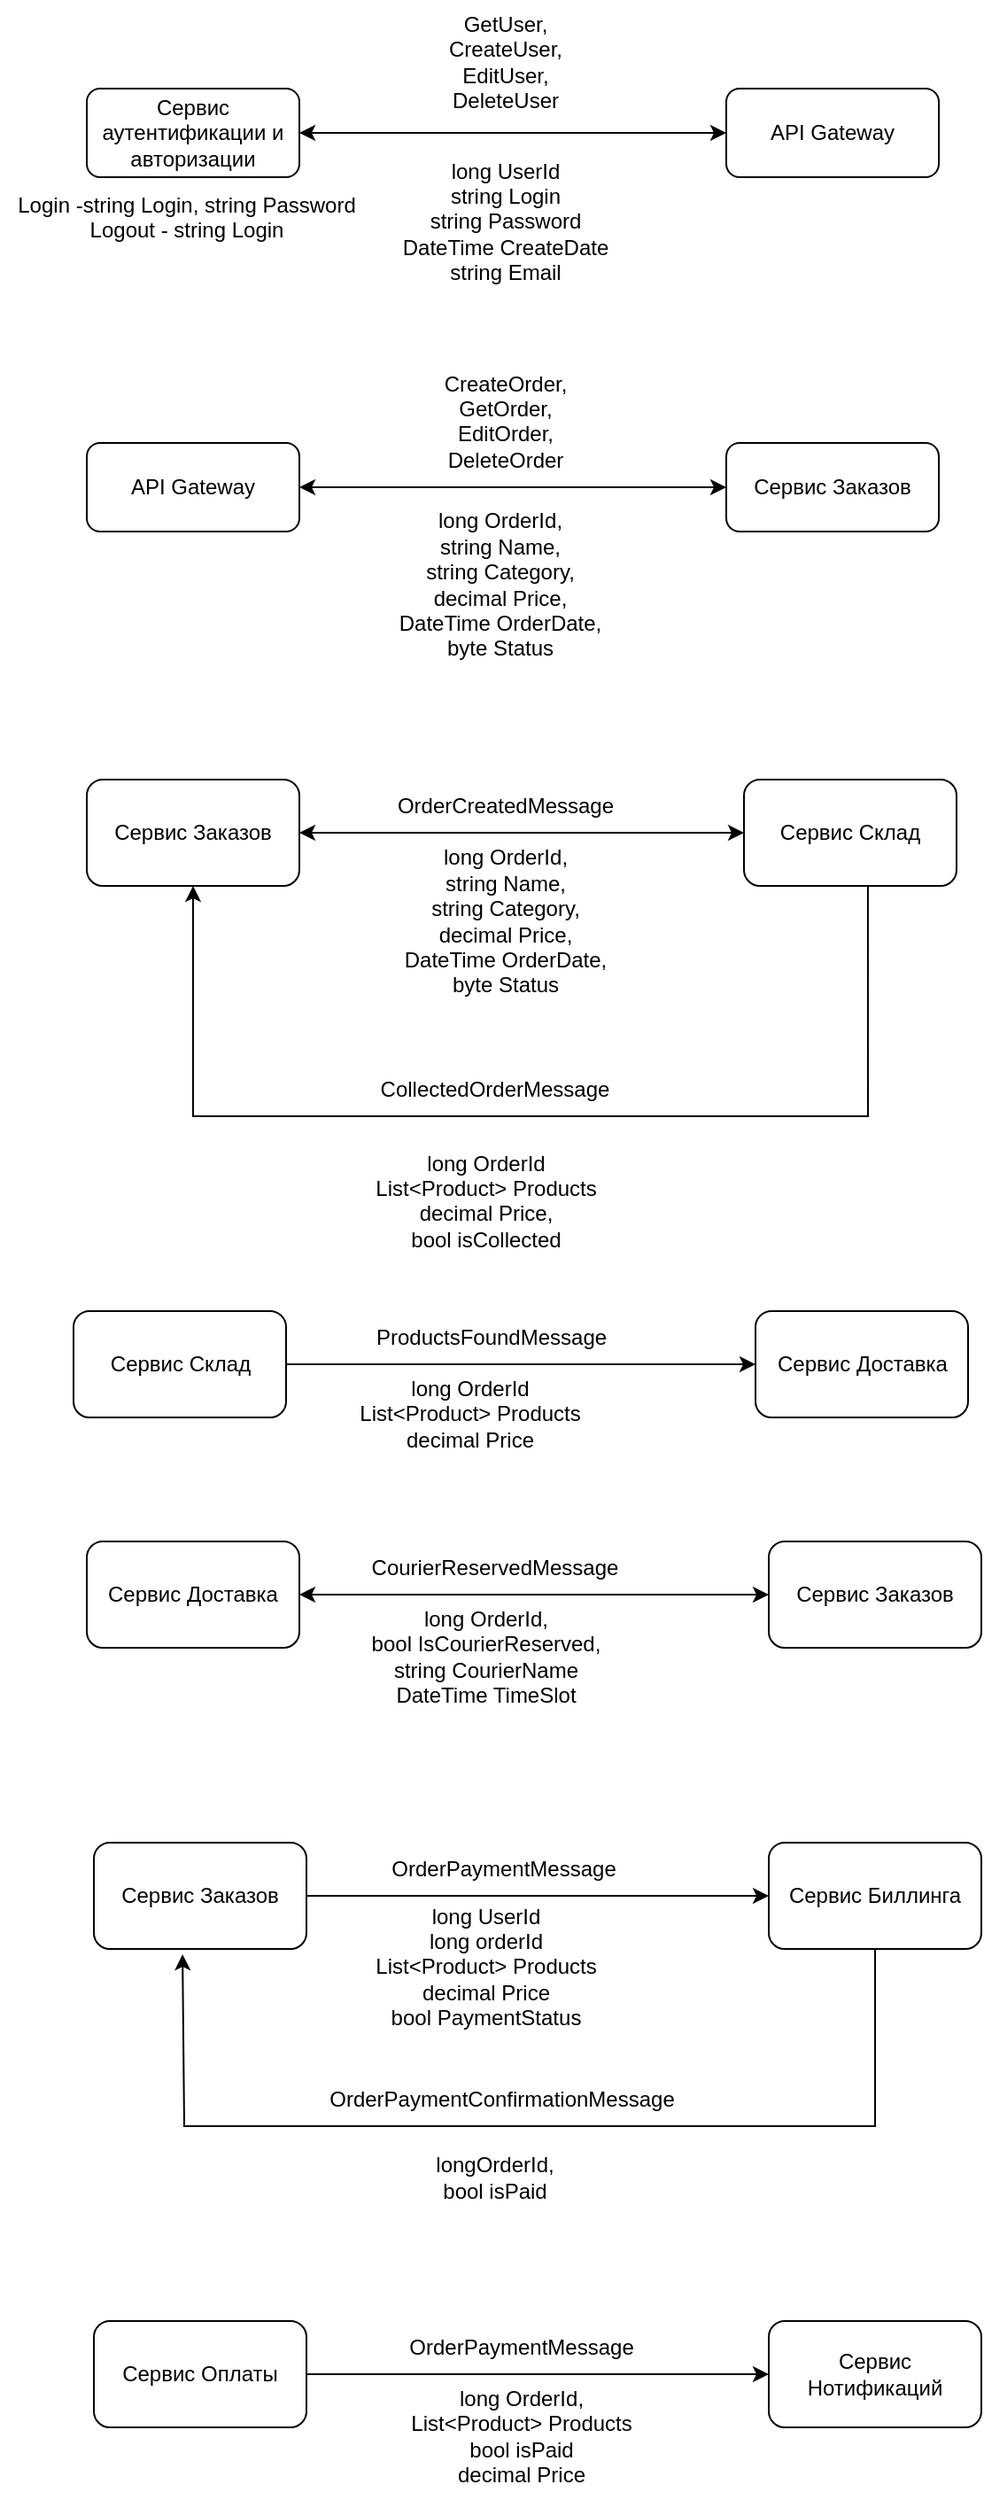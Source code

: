 <mxfile version="24.5.5" type="github">
  <diagram id="C5RBs43oDa-KdzZeNtuy" name="Page-1">
    <mxGraphModel dx="1434" dy="746" grid="1" gridSize="10" guides="1" tooltips="1" connect="1" arrows="1" fold="1" page="1" pageScale="1" pageWidth="827" pageHeight="1169" math="0" shadow="0">
      <root>
        <mxCell id="WIyWlLk6GJQsqaUBKTNV-0" />
        <mxCell id="WIyWlLk6GJQsqaUBKTNV-1" parent="WIyWlLk6GJQsqaUBKTNV-0" />
        <mxCell id="vXif_3IN8qVI8ytzE40H-0" value="API Gateway" style="rounded=1;whiteSpace=wrap;html=1;fontSize=12;glass=0;strokeWidth=1;shadow=0;" vertex="1" parent="WIyWlLk6GJQsqaUBKTNV-1">
          <mxGeometry x="440" y="100" width="120" height="50" as="geometry" />
        </mxCell>
        <mxCell id="vXif_3IN8qVI8ytzE40H-1" value="Сервис аутентификации и авторизации" style="rounded=1;whiteSpace=wrap;html=1;fontSize=12;glass=0;strokeWidth=1;shadow=0;" vertex="1" parent="WIyWlLk6GJQsqaUBKTNV-1">
          <mxGeometry x="79" y="100" width="120" height="50" as="geometry" />
        </mxCell>
        <mxCell id="vXif_3IN8qVI8ytzE40H-2" value="" style="endArrow=classic;startArrow=classic;html=1;rounded=0;exitX=1;exitY=0.5;exitDx=0;exitDy=0;entryX=0;entryY=0.5;entryDx=0;entryDy=0;" edge="1" parent="WIyWlLk6GJQsqaUBKTNV-1" source="vXif_3IN8qVI8ytzE40H-1" target="vXif_3IN8qVI8ytzE40H-0">
          <mxGeometry width="50" height="50" relative="1" as="geometry">
            <mxPoint x="390" y="210" as="sourcePoint" />
            <mxPoint x="440" y="160" as="targetPoint" />
          </mxGeometry>
        </mxCell>
        <mxCell id="vXif_3IN8qVI8ytzE40H-3" value="GetUser,&lt;div&gt;CreateUser,&lt;/div&gt;&lt;div&gt;EditUser,&lt;/div&gt;&lt;div&gt;DeleteUser&lt;/div&gt;" style="text;html=1;align=center;verticalAlign=middle;resizable=0;points=[];autosize=1;strokeColor=none;fillColor=none;" vertex="1" parent="WIyWlLk6GJQsqaUBKTNV-1">
          <mxGeometry x="270" y="50" width="90" height="70" as="geometry" />
        </mxCell>
        <mxCell id="vXif_3IN8qVI8ytzE40H-4" value="long UserId&lt;div&gt;string Login&lt;/div&gt;&lt;div&gt;string Password&lt;/div&gt;&lt;div&gt;DateTime CreateDate&lt;/div&gt;&lt;div&gt;string Email&lt;/div&gt;" style="text;html=1;align=center;verticalAlign=middle;resizable=0;points=[];autosize=1;strokeColor=none;fillColor=none;" vertex="1" parent="WIyWlLk6GJQsqaUBKTNV-1">
          <mxGeometry x="245" y="130" width="140" height="90" as="geometry" />
        </mxCell>
        <mxCell id="vXif_3IN8qVI8ytzE40H-5" value="Login -string Login, string Password&lt;div&gt;Logout - string Login&lt;br&gt;&lt;div&gt;&lt;br&gt;&lt;/div&gt;&lt;/div&gt;" style="text;html=1;align=center;verticalAlign=middle;resizable=0;points=[];autosize=1;strokeColor=none;fillColor=none;" vertex="1" parent="WIyWlLk6GJQsqaUBKTNV-1">
          <mxGeometry x="30" y="150" width="210" height="60" as="geometry" />
        </mxCell>
        <mxCell id="vXif_3IN8qVI8ytzE40H-6" value="API Gateway" style="rounded=1;whiteSpace=wrap;html=1;fontSize=12;glass=0;strokeWidth=1;shadow=0;" vertex="1" parent="WIyWlLk6GJQsqaUBKTNV-1">
          <mxGeometry x="79" y="300" width="120" height="50" as="geometry" />
        </mxCell>
        <mxCell id="vXif_3IN8qVI8ytzE40H-7" value="Сервис Заказов" style="rounded=1;whiteSpace=wrap;html=1;fontSize=12;glass=0;strokeWidth=1;shadow=0;" vertex="1" parent="WIyWlLk6GJQsqaUBKTNV-1">
          <mxGeometry x="440" y="300" width="120" height="50" as="geometry" />
        </mxCell>
        <mxCell id="vXif_3IN8qVI8ytzE40H-9" value="" style="endArrow=classic;startArrow=classic;html=1;rounded=0;exitX=1;exitY=0.5;exitDx=0;exitDy=0;entryX=0;entryY=0.5;entryDx=0;entryDy=0;" edge="1" parent="WIyWlLk6GJQsqaUBKTNV-1" source="vXif_3IN8qVI8ytzE40H-6" target="vXif_3IN8qVI8ytzE40H-7">
          <mxGeometry width="50" height="50" relative="1" as="geometry">
            <mxPoint x="210" y="310" as="sourcePoint" />
            <mxPoint x="260" y="260" as="targetPoint" />
          </mxGeometry>
        </mxCell>
        <mxCell id="vXif_3IN8qVI8ytzE40H-10" value="CreateOrder,&lt;div&gt;GetOrder,&lt;br&gt;&lt;div&gt;EditOrder,&lt;/div&gt;&lt;div&gt;DeleteOrder&lt;/div&gt;&lt;div&gt;&lt;br&gt;&lt;/div&gt;&lt;/div&gt;" style="text;html=1;align=center;verticalAlign=middle;resizable=0;points=[];autosize=1;strokeColor=none;fillColor=none;" vertex="1" parent="WIyWlLk6GJQsqaUBKTNV-1">
          <mxGeometry x="270" y="250" width="90" height="90" as="geometry" />
        </mxCell>
        <mxCell id="vXif_3IN8qVI8ytzE40H-11" value="long OrderId,&lt;div&gt;string Name,&lt;/div&gt;&lt;div&gt;string Category,&lt;/div&gt;&lt;div&gt;decimal Price,&lt;/div&gt;&lt;div&gt;DateTime OrderDate,&lt;/div&gt;&lt;div&gt;byte Status&lt;/div&gt;" style="text;html=1;align=center;verticalAlign=middle;resizable=0;points=[];autosize=1;strokeColor=none;fillColor=none;" vertex="1" parent="WIyWlLk6GJQsqaUBKTNV-1">
          <mxGeometry x="241.5" y="330" width="140" height="100" as="geometry" />
        </mxCell>
        <mxCell id="vXif_3IN8qVI8ytzE40H-12" value="Сервис Заказов" style="rounded=1;whiteSpace=wrap;html=1;fontSize=12;glass=0;strokeWidth=1;shadow=0;" vertex="1" parent="WIyWlLk6GJQsqaUBKTNV-1">
          <mxGeometry x="79" y="490" width="120" height="60" as="geometry" />
        </mxCell>
        <mxCell id="vXif_3IN8qVI8ytzE40H-13" value="Сервис Склад" style="rounded=1;whiteSpace=wrap;html=1;fontSize=12;glass=0;strokeWidth=1;shadow=0;" vertex="1" parent="WIyWlLk6GJQsqaUBKTNV-1">
          <mxGeometry x="450" y="490" width="120" height="60" as="geometry" />
        </mxCell>
        <mxCell id="vXif_3IN8qVI8ytzE40H-14" value="" style="endArrow=classic;startArrow=classic;html=1;rounded=0;exitX=1;exitY=0.5;exitDx=0;exitDy=0;entryX=0;entryY=0.5;entryDx=0;entryDy=0;" edge="1" parent="WIyWlLk6GJQsqaUBKTNV-1" source="vXif_3IN8qVI8ytzE40H-12" target="vXif_3IN8qVI8ytzE40H-13">
          <mxGeometry width="50" height="50" relative="1" as="geometry">
            <mxPoint x="210" y="510" as="sourcePoint" />
            <mxPoint x="260" y="460" as="targetPoint" />
          </mxGeometry>
        </mxCell>
        <mxCell id="vXif_3IN8qVI8ytzE40H-15" value="OrderCreatedMessage" style="text;html=1;align=center;verticalAlign=middle;resizable=0;points=[];autosize=1;strokeColor=none;fillColor=none;" vertex="1" parent="WIyWlLk6GJQsqaUBKTNV-1">
          <mxGeometry x="240" y="490" width="150" height="30" as="geometry" />
        </mxCell>
        <mxCell id="vXif_3IN8qVI8ytzE40H-16" value="long OrderId,&lt;div&gt;string Name,&lt;/div&gt;&lt;div&gt;string Category,&lt;/div&gt;&lt;div&gt;decimal Price,&lt;/div&gt;&lt;div&gt;DateTime OrderDate,&lt;/div&gt;&lt;div&gt;byte Status&lt;/div&gt;" style="text;html=1;align=center;verticalAlign=middle;resizable=0;points=[];autosize=1;strokeColor=none;fillColor=none;" vertex="1" parent="WIyWlLk6GJQsqaUBKTNV-1">
          <mxGeometry x="245" y="520" width="140" height="100" as="geometry" />
        </mxCell>
        <mxCell id="vXif_3IN8qVI8ytzE40H-17" value="Сервис Склад" style="rounded=1;whiteSpace=wrap;html=1;fontSize=12;glass=0;strokeWidth=1;shadow=0;" vertex="1" parent="WIyWlLk6GJQsqaUBKTNV-1">
          <mxGeometry x="71.5" y="790" width="120" height="60" as="geometry" />
        </mxCell>
        <mxCell id="vXif_3IN8qVI8ytzE40H-18" value="Сервис Доставка" style="rounded=1;whiteSpace=wrap;html=1;fontSize=12;glass=0;strokeWidth=1;shadow=0;" vertex="1" parent="WIyWlLk6GJQsqaUBKTNV-1">
          <mxGeometry x="456.5" y="790" width="120" height="60" as="geometry" />
        </mxCell>
        <mxCell id="vXif_3IN8qVI8ytzE40H-20" value="ProductsFoundMessage" style="text;html=1;align=center;verticalAlign=middle;resizable=0;points=[];autosize=1;strokeColor=none;fillColor=none;" vertex="1" parent="WIyWlLk6GJQsqaUBKTNV-1">
          <mxGeometry x="231.5" y="790" width="150" height="30" as="geometry" />
        </mxCell>
        <mxCell id="vXif_3IN8qVI8ytzE40H-21" value="&lt;div&gt;long OrderId&lt;/div&gt;List&amp;lt;Product&amp;gt; Products&lt;div&gt;decimal Price&lt;/div&gt;&lt;div&gt;&lt;br&gt;&lt;/div&gt;" style="text;html=1;align=center;verticalAlign=middle;resizable=0;points=[];autosize=1;strokeColor=none;fillColor=none;" vertex="1" parent="WIyWlLk6GJQsqaUBKTNV-1">
          <mxGeometry x="220" y="820" width="150" height="70" as="geometry" />
        </mxCell>
        <mxCell id="vXif_3IN8qVI8ytzE40H-22" value="Сервис Доставка" style="rounded=1;whiteSpace=wrap;html=1;fontSize=12;glass=0;strokeWidth=1;shadow=0;" vertex="1" parent="WIyWlLk6GJQsqaUBKTNV-1">
          <mxGeometry x="79" y="920" width="120" height="60" as="geometry" />
        </mxCell>
        <mxCell id="vXif_3IN8qVI8ytzE40H-23" value="Сервис Заказов" style="rounded=1;whiteSpace=wrap;html=1;fontSize=12;glass=0;strokeWidth=1;shadow=0;" vertex="1" parent="WIyWlLk6GJQsqaUBKTNV-1">
          <mxGeometry x="464" y="920" width="120" height="60" as="geometry" />
        </mxCell>
        <mxCell id="vXif_3IN8qVI8ytzE40H-24" value="" style="endArrow=classic;startArrow=classic;html=1;rounded=0;entryX=0;entryY=0.5;entryDx=0;entryDy=0;exitX=1;exitY=0.5;exitDx=0;exitDy=0;" edge="1" parent="WIyWlLk6GJQsqaUBKTNV-1" source="vXif_3IN8qVI8ytzE40H-22" target="vXif_3IN8qVI8ytzE40H-23">
          <mxGeometry width="50" height="50" relative="1" as="geometry">
            <mxPoint x="209" y="870" as="sourcePoint" />
            <mxPoint x="464" y="870" as="targetPoint" />
          </mxGeometry>
        </mxCell>
        <mxCell id="vXif_3IN8qVI8ytzE40H-25" value="CourierReservedMessage" style="text;html=1;align=center;verticalAlign=middle;resizable=0;points=[];autosize=1;strokeColor=none;fillColor=none;" vertex="1" parent="WIyWlLk6GJQsqaUBKTNV-1">
          <mxGeometry x="229" y="920" width="160" height="30" as="geometry" />
        </mxCell>
        <mxCell id="vXif_3IN8qVI8ytzE40H-26" value="long OrderId,&lt;div&gt;bool IsCourierReserved,&lt;/div&gt;&lt;div&gt;string CourierName&lt;/div&gt;&lt;div&gt;DateTime TimeSlot&lt;/div&gt;" style="text;html=1;align=center;verticalAlign=middle;resizable=0;points=[];autosize=1;strokeColor=none;fillColor=none;" vertex="1" parent="WIyWlLk6GJQsqaUBKTNV-1">
          <mxGeometry x="229" y="950" width="150" height="70" as="geometry" />
        </mxCell>
        <mxCell id="vXif_3IN8qVI8ytzE40H-27" value="Сервис Заказов" style="rounded=1;whiteSpace=wrap;html=1;fontSize=12;glass=0;strokeWidth=1;shadow=0;" vertex="1" parent="WIyWlLk6GJQsqaUBKTNV-1">
          <mxGeometry x="83" y="1090" width="120" height="60" as="geometry" />
        </mxCell>
        <mxCell id="vXif_3IN8qVI8ytzE40H-28" value="Сервис Биллинга" style="rounded=1;whiteSpace=wrap;html=1;fontSize=12;glass=0;strokeWidth=1;shadow=0;" vertex="1" parent="WIyWlLk6GJQsqaUBKTNV-1">
          <mxGeometry x="464" y="1090" width="120" height="60" as="geometry" />
        </mxCell>
        <mxCell id="vXif_3IN8qVI8ytzE40H-30" value="OrderPaymentMessage" style="text;html=1;align=center;verticalAlign=middle;resizable=0;points=[];autosize=1;strokeColor=none;fillColor=none;" vertex="1" parent="WIyWlLk6GJQsqaUBKTNV-1">
          <mxGeometry x="239" y="1090" width="150" height="30" as="geometry" />
        </mxCell>
        <mxCell id="vXif_3IN8qVI8ytzE40H-31" value="&lt;div&gt;long UserId&lt;/div&gt;long orderId&lt;div&gt;List&amp;lt;Product&amp;gt; Products&lt;br&gt;&lt;div&gt;decimal Price&lt;/div&gt;&lt;div&gt;bool PaymentStatus&lt;/div&gt;&lt;/div&gt;" style="text;html=1;align=center;verticalAlign=middle;resizable=0;points=[];autosize=1;strokeColor=none;fillColor=none;" vertex="1" parent="WIyWlLk6GJQsqaUBKTNV-1">
          <mxGeometry x="229" y="1115" width="150" height="90" as="geometry" />
        </mxCell>
        <mxCell id="vXif_3IN8qVI8ytzE40H-32" value="" style="endArrow=classic;html=1;rounded=0;exitX=1;exitY=0.5;exitDx=0;exitDy=0;" edge="1" parent="WIyWlLk6GJQsqaUBKTNV-1" source="vXif_3IN8qVI8ytzE40H-27" target="vXif_3IN8qVI8ytzE40H-28">
          <mxGeometry width="50" height="50" relative="1" as="geometry">
            <mxPoint x="214" y="1200" as="sourcePoint" />
            <mxPoint x="264" y="1150" as="targetPoint" />
          </mxGeometry>
        </mxCell>
        <mxCell id="vXif_3IN8qVI8ytzE40H-33" value="" style="endArrow=classic;html=1;rounded=0;exitX=0.5;exitY=1;exitDx=0;exitDy=0;entryX=0.417;entryY=1.05;entryDx=0;entryDy=0;entryPerimeter=0;" edge="1" parent="WIyWlLk6GJQsqaUBKTNV-1" source="vXif_3IN8qVI8ytzE40H-28" target="vXif_3IN8qVI8ytzE40H-27">
          <mxGeometry width="50" height="50" relative="1" as="geometry">
            <mxPoint x="214" y="1200" as="sourcePoint" />
            <mxPoint x="524" y="1290" as="targetPoint" />
            <Array as="points">
              <mxPoint x="524" y="1250" />
              <mxPoint x="314" y="1250" />
              <mxPoint x="134" y="1250" />
            </Array>
          </mxGeometry>
        </mxCell>
        <mxCell id="vXif_3IN8qVI8ytzE40H-34" value="OrderPaymentConfirmationMessage" style="text;html=1;align=center;verticalAlign=middle;resizable=0;points=[];autosize=1;strokeColor=none;fillColor=none;" vertex="1" parent="WIyWlLk6GJQsqaUBKTNV-1">
          <mxGeometry x="203" y="1220" width="220" height="30" as="geometry" />
        </mxCell>
        <mxCell id="vXif_3IN8qVI8ytzE40H-35" value="longOrderId,&lt;div&gt;bool isPaid&lt;/div&gt;" style="text;html=1;align=center;verticalAlign=middle;resizable=0;points=[];autosize=1;strokeColor=none;fillColor=none;" vertex="1" parent="WIyWlLk6GJQsqaUBKTNV-1">
          <mxGeometry x="264" y="1259" width="90" height="40" as="geometry" />
        </mxCell>
        <mxCell id="vXif_3IN8qVI8ytzE40H-36" value="Сервис Оплаты" style="rounded=1;whiteSpace=wrap;html=1;fontSize=12;glass=0;strokeWidth=1;shadow=0;" vertex="1" parent="WIyWlLk6GJQsqaUBKTNV-1">
          <mxGeometry x="83" y="1360" width="120" height="60" as="geometry" />
        </mxCell>
        <mxCell id="vXif_3IN8qVI8ytzE40H-37" value="Сервис Нотификаций" style="rounded=1;whiteSpace=wrap;html=1;fontSize=12;glass=0;strokeWidth=1;shadow=0;" vertex="1" parent="WIyWlLk6GJQsqaUBKTNV-1">
          <mxGeometry x="464" y="1360" width="120" height="60" as="geometry" />
        </mxCell>
        <mxCell id="vXif_3IN8qVI8ytzE40H-38" value="" style="endArrow=classic;html=1;rounded=0;exitX=1;exitY=0.5;exitDx=0;exitDy=0;entryX=0;entryY=0.5;entryDx=0;entryDy=0;" edge="1" parent="WIyWlLk6GJQsqaUBKTNV-1" source="vXif_3IN8qVI8ytzE40H-36" target="vXif_3IN8qVI8ytzE40H-37">
          <mxGeometry width="50" height="50" relative="1" as="geometry">
            <mxPoint x="214" y="1300" as="sourcePoint" />
            <mxPoint x="264" y="1250" as="targetPoint" />
          </mxGeometry>
        </mxCell>
        <mxCell id="vXif_3IN8qVI8ytzE40H-39" value="OrderPaymentMessage" style="text;html=1;align=center;verticalAlign=middle;resizable=0;points=[];autosize=1;strokeColor=none;fillColor=none;" vertex="1" parent="WIyWlLk6GJQsqaUBKTNV-1">
          <mxGeometry x="249" y="1360" width="150" height="30" as="geometry" />
        </mxCell>
        <mxCell id="vXif_3IN8qVI8ytzE40H-40" value="long OrderId,&lt;div&gt;List&amp;lt;Product&amp;gt; Products&lt;br&gt;&lt;div&gt;bool isPaid&lt;/div&gt;&lt;/div&gt;&lt;div&gt;decimal Price&lt;br&gt;&lt;/div&gt;" style="text;html=1;align=center;verticalAlign=middle;resizable=0;points=[];autosize=1;strokeColor=none;fillColor=none;" vertex="1" parent="WIyWlLk6GJQsqaUBKTNV-1">
          <mxGeometry x="249" y="1390" width="150" height="70" as="geometry" />
        </mxCell>
        <mxCell id="vXif_3IN8qVI8ytzE40H-41" value="" style="endArrow=classic;html=1;rounded=0;exitX=1;exitY=0.5;exitDx=0;exitDy=0;entryX=0;entryY=0.5;entryDx=0;entryDy=0;" edge="1" parent="WIyWlLk6GJQsqaUBKTNV-1" source="vXif_3IN8qVI8ytzE40H-17" target="vXif_3IN8qVI8ytzE40H-18">
          <mxGeometry width="50" height="50" relative="1" as="geometry">
            <mxPoint x="206.5" y="930" as="sourcePoint" />
            <mxPoint x="256.5" y="880" as="targetPoint" />
          </mxGeometry>
        </mxCell>
        <mxCell id="vXif_3IN8qVI8ytzE40H-43" value="CollectedOrderMessage" style="text;html=1;align=center;verticalAlign=middle;resizable=0;points=[];autosize=1;strokeColor=none;fillColor=none;" vertex="1" parent="WIyWlLk6GJQsqaUBKTNV-1">
          <mxGeometry x="234" y="650" width="150" height="30" as="geometry" />
        </mxCell>
        <mxCell id="vXif_3IN8qVI8ytzE40H-44" value="&lt;div&gt;&lt;div&gt;long OrderId&lt;/div&gt;List&amp;lt;Product&amp;gt; Products&lt;div&gt;decimal Price,&lt;/div&gt;&lt;div&gt;bool isCollected&lt;/div&gt;&lt;div&gt;&lt;br&gt;&lt;/div&gt;&lt;/div&gt;" style="text;html=1;align=center;verticalAlign=middle;resizable=0;points=[];autosize=1;strokeColor=none;fillColor=none;" vertex="1" parent="WIyWlLk6GJQsqaUBKTNV-1">
          <mxGeometry x="229" y="690" width="150" height="90" as="geometry" />
        </mxCell>
        <mxCell id="vXif_3IN8qVI8ytzE40H-45" value="" style="endArrow=classic;html=1;rounded=0;exitX=0.583;exitY=1;exitDx=0;exitDy=0;entryX=0.5;entryY=1;entryDx=0;entryDy=0;exitPerimeter=0;" edge="1" parent="WIyWlLk6GJQsqaUBKTNV-1" source="vXif_3IN8qVI8ytzE40H-13" target="vXif_3IN8qVI8ytzE40H-12">
          <mxGeometry width="50" height="50" relative="1" as="geometry">
            <mxPoint x="520" y="730" as="sourcePoint" />
            <mxPoint x="135" y="730" as="targetPoint" />
            <Array as="points">
              <mxPoint x="520" y="680" />
              <mxPoint x="300" y="680" />
              <mxPoint x="139" y="680" />
            </Array>
          </mxGeometry>
        </mxCell>
      </root>
    </mxGraphModel>
  </diagram>
</mxfile>
